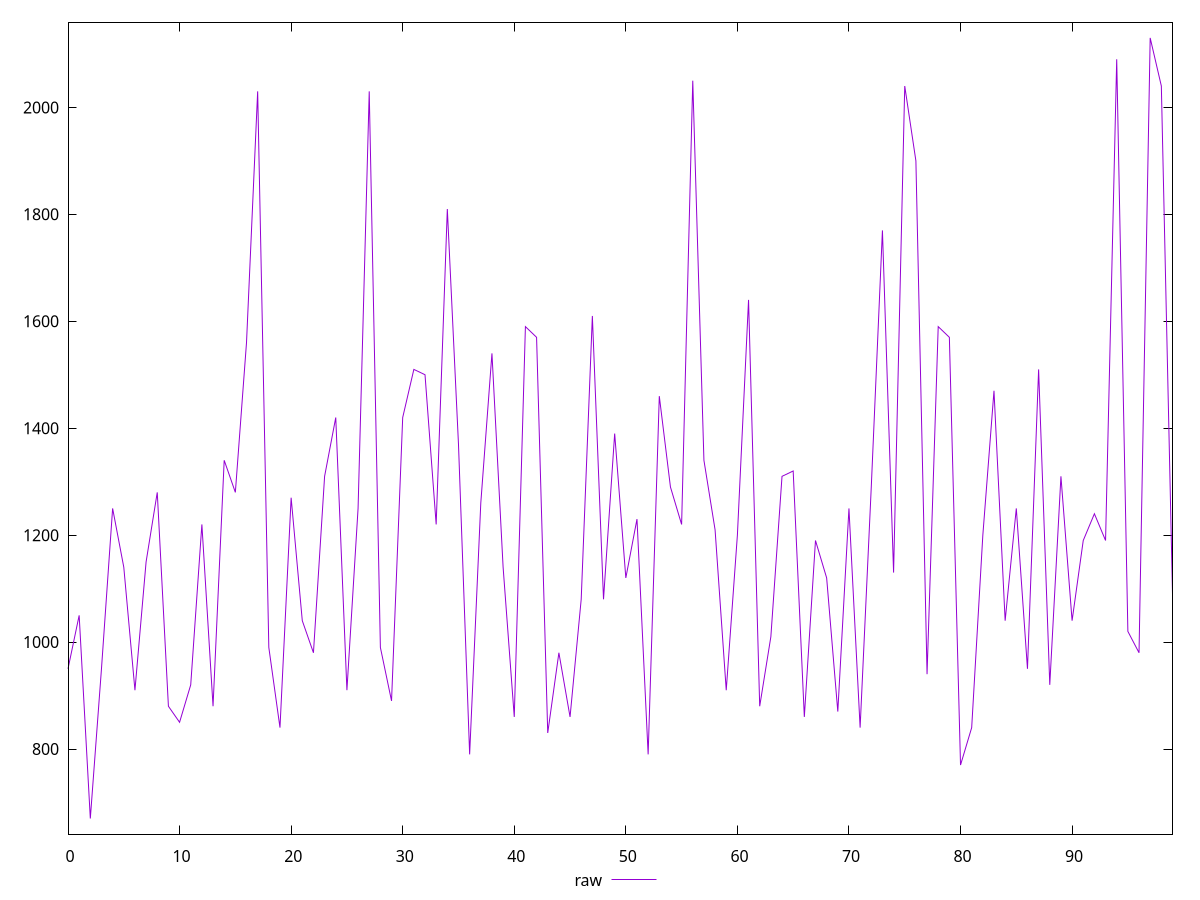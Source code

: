 reset

$raw <<EOF
0 950
1 1050
2 670
3 950
4 1250
5 1140
6 910
7 1150
8 1280
9 880
10 850
11 920
12 1220
13 880
14 1340
15 1280
16 1560
17 2030
18 990
19 840
20 1270
21 1040
22 980
23 1310
24 1420
25 910
26 1250
27 2030
28 990
29 890
30 1420
31 1510
32 1500
33 1220
34 1810
35 1370
36 790
37 1260
38 1540
39 1140
40 860
41 1590
42 1570
43 830
44 980
45 860
46 1080
47 1610
48 1080
49 1390
50 1120
51 1230
52 790
53 1460
54 1290
55 1220
56 2050
57 1340
58 1210
59 910
60 1200
61 1640
62 880
63 1010
64 1310
65 1320
66 860
67 1190
68 1120
69 870
70 1250
71 840
72 1290
73 1770
74 1130
75 2040
76 1900
77 940
78 1590
79 1570
80 770
81 840
82 1200
83 1470
84 1040
85 1250
86 950
87 1510
88 920
89 1310
90 1040
91 1190
92 1240
93 1190
94 2090
95 1020
96 980
97 2130
98 2040
99 1090
EOF

set key outside below
set xrange [0:99]
set yrange [640.8:2159.2]
set trange [640.8:2159.2]
set terminal svg size 640, 500 enhanced background rgb 'white'
set output "reports/report_00027_2021-02-24T12-40-31.850Z/uses-http2/samples/agenda/raw/values.svg"

plot $raw title "raw" with line

reset
